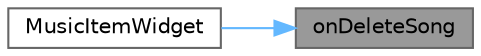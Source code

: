 digraph "onDeleteSong"
{
 // LATEX_PDF_SIZE
  bgcolor="transparent";
  edge [fontname=Helvetica,fontsize=10,labelfontname=Helvetica,labelfontsize=10];
  node [fontname=Helvetica,fontsize=10,shape=box,height=0.2,width=0.4];
  rankdir="RL";
  Node1 [id="Node000001",label="onDeleteSong",height=0.2,width=0.4,color="gray40", fillcolor="grey60", style="filled", fontcolor="black",tooltip="删除歌曲菜单项处理"];
  Node1 -> Node2 [id="edge1_Node000001_Node000002",dir="back",color="steelblue1",style="solid",tooltip=" "];
  Node2 [id="Node000002",label="MusicItemWidget",height=0.2,width=0.4,color="grey40", fillcolor="white", style="filled",URL="$class_music_item_widget.html#a25d0faf4d08a1a383154e48f122db1dd",tooltip="构造函数，初始化音乐条目控件"];
}
